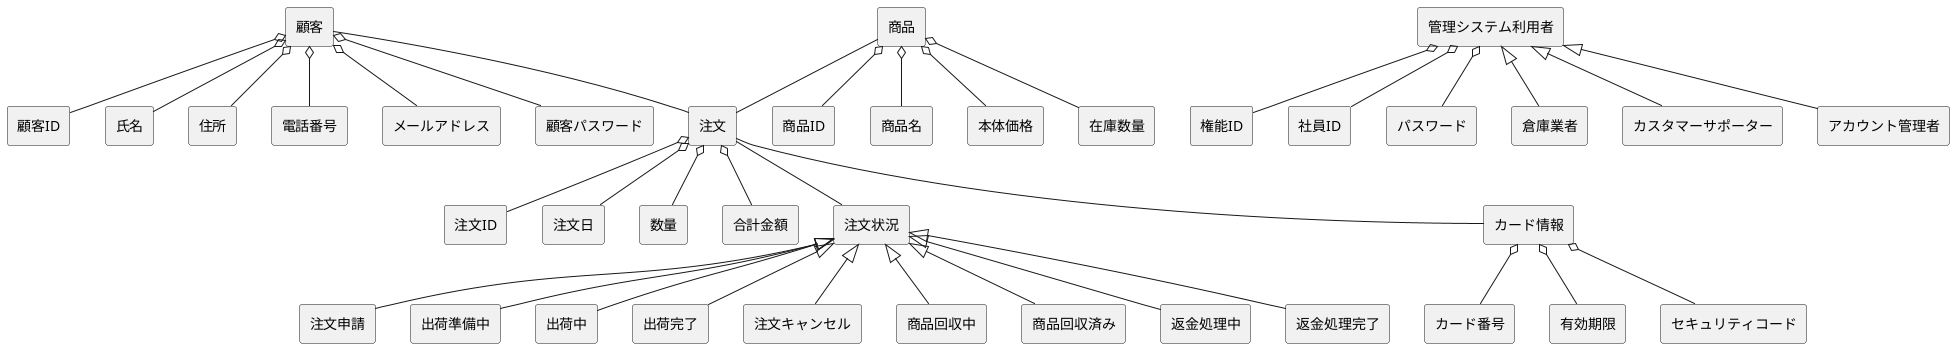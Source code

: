 @startuml Robodog統合ドメインモデル図
skinparam componentStyle rectangle

' =====================
' 顧客
' =====================
[顧客] o-- [顧客ID]
[顧客] o-- [氏名]
[顧客] o-- [住所]
[顧客] o-- [電話番号]
[顧客] o-- [メールアドレス]
[顧客] o-- [顧客パスワード]

' =====================
' 商品
' =====================
[商品] o-- [商品ID]
[商品] o-- [商品名]
[商品] o-- [本体価格]
[商品] o-- [在庫数量]

' =====================
' 注文
' =====================
[注文] o-- [注文ID]
[注文] o-- [注文日]
[注文] o-- [数量]
[注文] o-- [合計金額]

[顧客] -- [注文]
[商品] -- [注文]

' =====================
' 注文状況
' =====================
[注文] -- [注文状況]

[注文状況] <|-- [注文申請]
[注文状況] <|-- [出荷準備中]
[注文状況] <|-- [出荷中]
[注文状況] <|-- [出荷完了]
[注文状況] <|-- [注文キャンセル]
[注文状況] <|-- [商品回収中]
[注文状況] <|-- [商品回収済み]
[注文状況] <|-- [返金処理中]
[注文状況] <|-- [返金処理完了]

' =====================
' 支払い情報（クレカ専用）
' =====================
[カード情報] o-- [カード番号]
[カード情報] o-- [有効期限]
[カード情報] o-- [セキュリティコード]

[注文] -- [カード情報]

' =====================
' 管理システム利用者
' =====================
[管理システム利用者] o-- [権能ID]
[管理システム利用者] o-- [社員ID]
[管理システム利用者] o-- [パスワード]
[管理システム利用者] <|-- [倉庫業者]
[管理システム利用者] <|-- [カスタマーサポーター]
[管理システム利用者] <|-- [アカウント管理者]

@enduml
